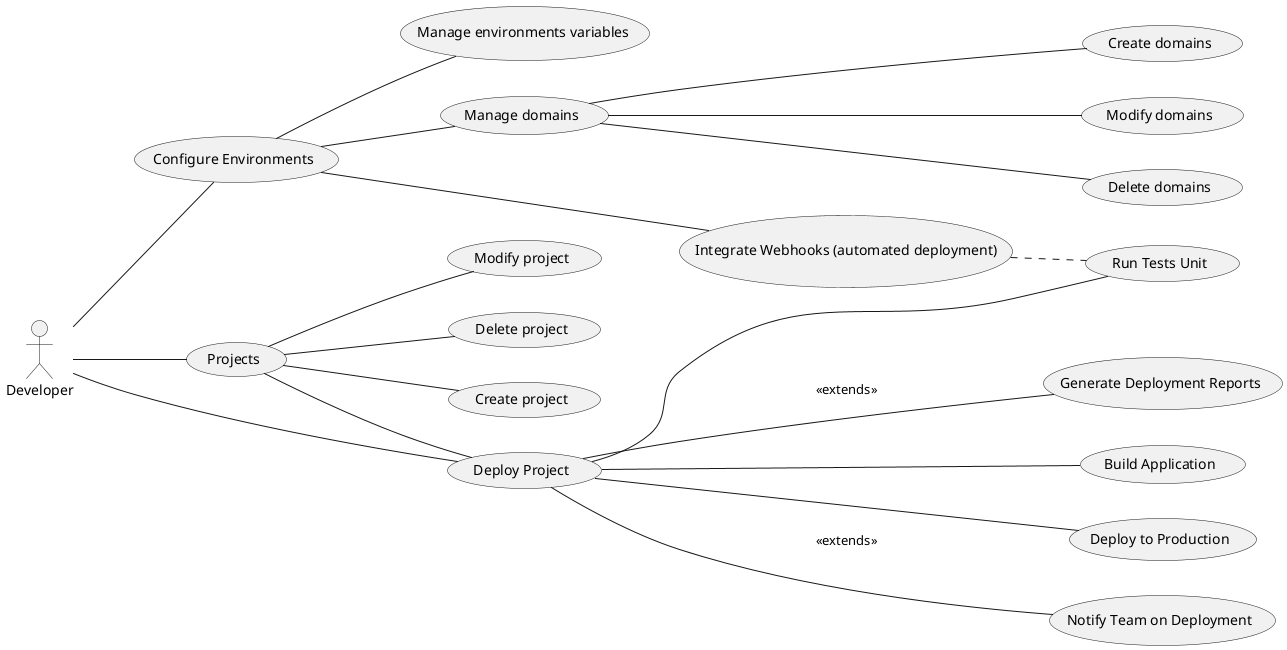 @startuml "Deployment app"

left to right direction

actor "Developer" as User

usecase "Deploy Project" as Deploy
usecase "Projects" as Projects

usecase "Configure Environments" as Configuration

usecase "Run Tests Unit" as TestsUnit
usecase "Build Application" as BuildApplication
usecase "Deploy to Production" as DeployProduction

usecase "Create project" as CreateProject
usecase "Modify project" as ModifyProject
usecase "Delete project" as DeleteProject

usecase "Create domains" as CreateDomain
usecase "Modify domains" as ModifyDomain
usecase "Delete domains" as DeleteDomain

usecase "Manage environments variables" as ManageEnvVariables
usecase "Manage domains" as ManageDomains
usecase "Integrate Webhooks (automated deployment)" as IntegrateWebHooks
usecase "Notify Team on Deployment" as NotifyTeam
usecase "Generate Deployment Reports" as DeploymentReports

User -- Deploy
User -- Configuration
User -- Projects

Projects -- Deploy

Projects -- CreateProject
Projects -- ModifyProject
Projects -- DeleteProject

Configuration -- ManageEnvVariables
Configuration -- ManageDomains
Configuration -- IntegrateWebHooks

ManageDomains -- CreateDomain
ManageDomains -- ModifyDomain
ManageDomains -- DeleteDomain

IntegrateWebHooks . TestsUnit

Deploy -- TestsUnit
Deploy -- BuildApplication
Deploy -- DeployProduction

Deploy -- DeploymentReports : <<extends>>
Deploy -- NotifyTeam : <<extends>>

@enduml
